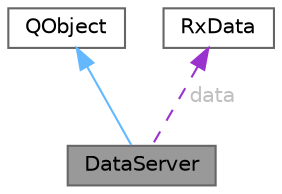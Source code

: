 digraph "DataServer"
{
 // LATEX_PDF_SIZE
  bgcolor="transparent";
  edge [fontname=Helvetica,fontsize=10,labelfontname=Helvetica,labelfontsize=10];
  node [fontname=Helvetica,fontsize=10,shape=box,height=0.2,width=0.4];
  Node1 [id="Node000001",label="DataServer",height=0.2,width=0.4,color="gray40", fillcolor="grey60", style="filled", fontcolor="black",tooltip="The DataServer class sets up a WebSocket server for robot communication."];
  Node2 -> Node1 [id="edge1_Node000001_Node000002",dir="back",color="steelblue1",style="solid",tooltip=" "];
  Node2 [id="Node000002",label="QObject",height=0.2,width=0.4,color="gray40", fillcolor="white", style="filled",tooltip=" "];
  Node3 -> Node1 [id="edge2_Node000001_Node000003",dir="back",color="darkorchid3",style="dashed",tooltip=" ",label=" data",fontcolor="grey" ];
  Node3 [id="Node000003",label="RxData",height=0.2,width=0.4,color="gray40", fillcolor="white", style="filled",URL="$struct_rx_data.html",tooltip="Holds data related to the robot's position and status."];
}

